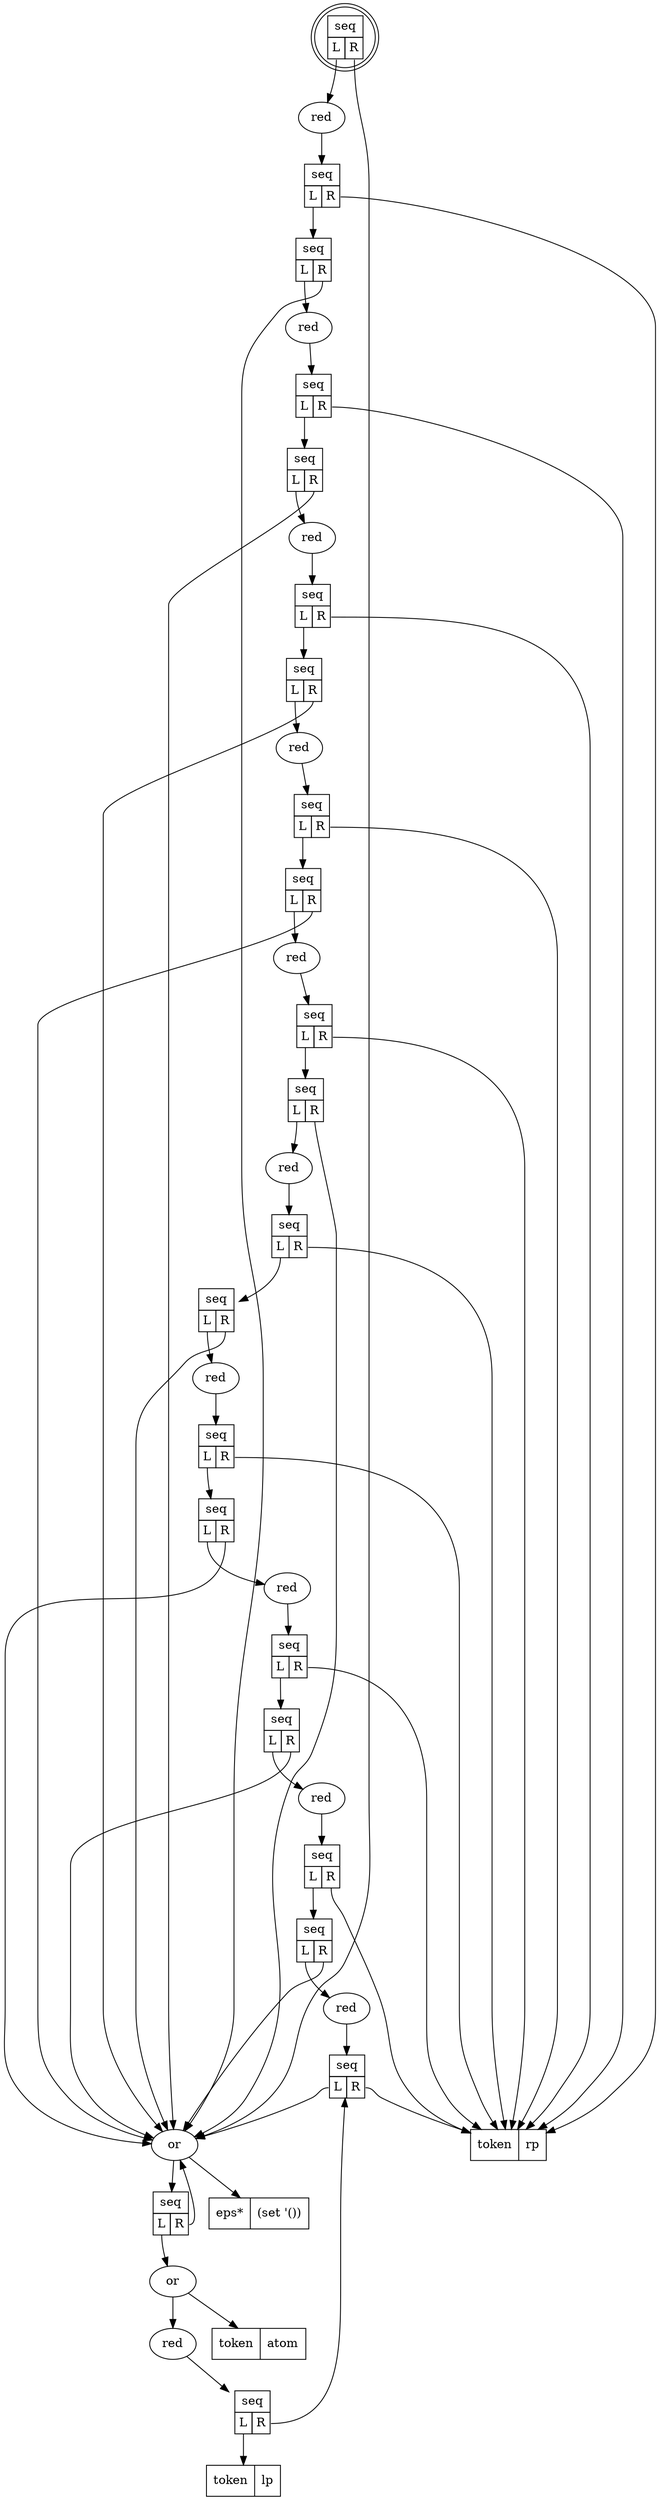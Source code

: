 digraph {

node [];
"1" [shape="none", margin=0, label = <
<table border="0" cellborder="1" cellspacing="0" cellpadding="4"><tr><td colspan="2">seq</td></tr><tr><td port="L">L</td><td port="R">R</td></tr></table>>
];

"2" [label = "red"
];

"4" [shape="none", margin=0, label = <
<table border="0" cellborder="1" cellspacing="0" cellpadding="4"><tr><td colspan="2">seq</td></tr><tr><td port="L">L</td><td port="R">R</td></tr></table>>
];

"5" [shape="none", margin=0, label = <
<table border="0" cellborder="1" cellspacing="0" cellpadding="4"><tr><td colspan="2">seq</td></tr><tr><td port="L">L</td><td port="R">R</td></tr></table>>
];

"7" [label = "red"
];

"8" [shape="none", margin=0, label = <
<table border="0" cellborder="1" cellspacing="0" cellpadding="4"><tr><td colspan="2">seq</td></tr><tr><td port="L">L</td><td port="R">R</td></tr></table>>
];

"9" [shape="none", margin=0, label = <
<table border="0" cellborder="1" cellspacing="0" cellpadding="4"><tr><td colspan="2">seq</td></tr><tr><td port="L">L</td><td port="R">R</td></tr></table>>
];

"10" [label = "red"
];

"11" [shape="none", margin=0, label = <
<table border="0" cellborder="1" cellspacing="0" cellpadding="4"><tr><td colspan="2">seq</td></tr><tr><td port="L">L</td><td port="R">R</td></tr></table>>
];

"12" [shape="none", margin=0, label = <
<table border="0" cellborder="1" cellspacing="0" cellpadding="4"><tr><td colspan="2">seq</td></tr><tr><td port="L">L</td><td port="R">R</td></tr></table>>
];

"13" [label = "red"
];

"14" [shape="none", margin=0, label = <
<table border="0" cellborder="1" cellspacing="0" cellpadding="4"><tr><td colspan="2">seq</td></tr><tr><td port="L">L</td><td port="R">R</td></tr></table>>
];

"15" [shape="none", margin=0, label = <
<table border="0" cellborder="1" cellspacing="0" cellpadding="4"><tr><td colspan="2">seq</td></tr><tr><td port="L">L</td><td port="R">R</td></tr></table>>
];

"16" [label = "red"
];

"17" [shape="none", margin=0, label = <
<table border="0" cellborder="1" cellspacing="0" cellpadding="4"><tr><td colspan="2">seq</td></tr><tr><td port="L">L</td><td port="R">R</td></tr></table>>
];

"18" [shape="none", margin=0, label = <
<table border="0" cellborder="1" cellspacing="0" cellpadding="4"><tr><td colspan="2">seq</td></tr><tr><td port="L">L</td><td port="R">R</td></tr></table>>
];

"19" [label = "red"
];

"20" [shape="none", margin=0, label = <
<table border="0" cellborder="1" cellspacing="0" cellpadding="4"><tr><td colspan="2">seq</td></tr><tr><td port="L">L</td><td port="R">R</td></tr></table>>
];

"21" [shape="none", margin=0, label = <
<table border="0" cellborder="1" cellspacing="0" cellpadding="4"><tr><td colspan="2">seq</td></tr><tr><td port="L">L</td><td port="R">R</td></tr></table>>
];

"22" [label = "red"
];

"23" [shape="none", margin=0, label = <
<table border="0" cellborder="1" cellspacing="0" cellpadding="4"><tr><td colspan="2">seq</td></tr><tr><td port="L">L</td><td port="R">R</td></tr></table>>
];

"24" [shape="none", margin=0, label = <
<table border="0" cellborder="1" cellspacing="0" cellpadding="4"><tr><td colspan="2">seq</td></tr><tr><td port="L">L</td><td port="R">R</td></tr></table>>
];

"25" [label = "red"
];

"26" [shape="none", margin=0, label = <
<table border="0" cellborder="1" cellspacing="0" cellpadding="4"><tr><td colspan="2">seq</td></tr><tr><td port="L">L</td><td port="R">R</td></tr></table>>
];

"27" [shape="none", margin=0, label = <
<table border="0" cellborder="1" cellspacing="0" cellpadding="4"><tr><td colspan="2">seq</td></tr><tr><td port="L">L</td><td port="R">R</td></tr></table>>
];

"28" [label = "red"
];

"29" [shape="none", margin=0, label = <
<table border="0" cellborder="1" cellspacing="0" cellpadding="4"><tr><td colspan="2">seq</td></tr><tr><td port="L">L</td><td port="R">R</td></tr></table>>
];

"30" [shape="none", margin=0, label = <
<table border="0" cellborder="1" cellspacing="0" cellpadding="4"><tr><td colspan="2">seq</td></tr><tr><td port="L">L</td><td port="R">R</td></tr></table>>
];

"31" [label = "red"
];

"32" [shape="none", margin=0, label = <
<table border="0" cellborder="1" cellspacing="0" cellpadding="4"><tr><td colspan="2">seq</td></tr><tr><td port="L">L</td><td port="R">R</td></tr></table>>
];

"3" [label = "or"
];

"33" [shape="none", margin=0, label = <
<table border="0" cellborder="1" cellspacing="0" cellpadding="4"><tr><td colspan="2">seq</td></tr><tr><td port="L">L</td><td port="R">R</td></tr></table>>
];

"35" [label = "or"
];

"36" [label = "red"
];

"38" [shape="none", margin=0, label = <
<table border="0" cellborder="1" cellspacing="0" cellpadding="4"><tr><td colspan="2">seq</td></tr><tr><td port="L">L</td><td port="R">R</td></tr></table>>
];

"39" [shape = "record", label = "token | lp"
];

"38":L -> "39" [
];

"38":R -> "32" [
];

"36" -> "38" [
];

"37" [shape = "record", label = "token | atom"
];

"35" -> "36" [
];

"35" -> "37" [
];

"33":L -> "35" [
];

"33":R -> "3" [
];

"34" [shape = "record", label = "eps* | (set '())"
];

"3" -> "33" [
];

"3" -> "34" [
];

"6" [shape = "record", label = "token | rp"
];

"32":L -> "3" [
];

"32":R -> "6" [
];

"31" -> "32" [
];

"30":L -> "31" [
];

"30":R -> "3" [
];

"29":L -> "30" [
];

"29":R -> "6" [
];

"28" -> "29" [
];

"27":L -> "28" [
];

"27":R -> "3" [
];

"26":L -> "27" [
];

"26":R -> "6" [
];

"25" -> "26" [
];

"24":L -> "25" [
];

"24":R -> "3" [
];

"23":L -> "24" [
];

"23":R -> "6" [
];

"22" -> "23" [
];

"21":L -> "22" [
];

"21":R -> "3" [
];

"20":L -> "21" [
];

"20":R -> "6" [
];

"19" -> "20" [
];

"18":L -> "19" [
];

"18":R -> "3" [
];

"17":L -> "18" [
];

"17":R -> "6" [
];

"16" -> "17" [
];

"15":L -> "16" [
];

"15":R -> "3" [
];

"14":L -> "15" [
];

"14":R -> "6" [
];

"13" -> "14" [
];

"12":L -> "13" [
];

"12":R -> "3" [
];

"11":L -> "12" [
];

"11":R -> "6" [
];

"10" -> "11" [
];

"9":L -> "10" [
];

"9":R -> "3" [
];

"8":L -> "9" [
];

"8":R -> "6" [
];

"7" -> "8" [
];

"5":L -> "7" [
];

"5":R -> "3" [
];

"4":L -> "5" [
];

"4":R -> "6" [
];

"2" -> "4" [
];

"1":L -> "2" [
];

"1":R -> "3" [
];

"1" [shape = "doublecircle"
];

}